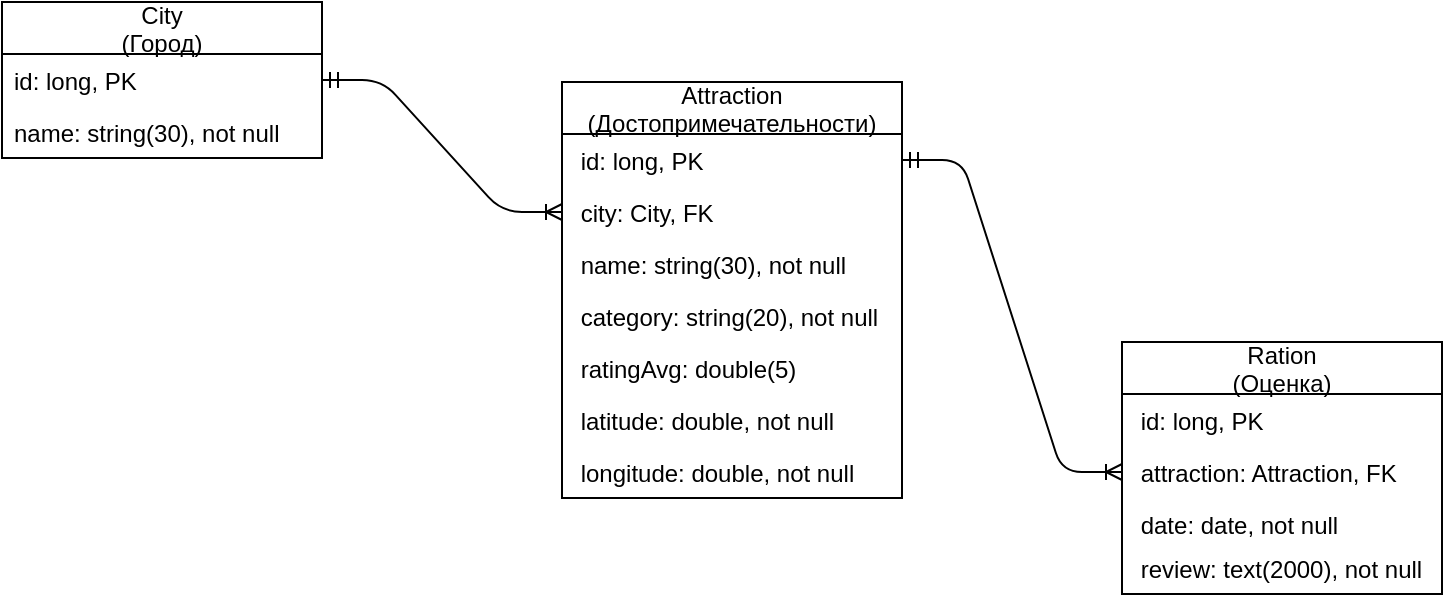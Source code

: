 <mxfile version="15.1.4" type="device"><diagram id="J_XhsQCGnZw5pFInhN8Y" name="Страница 1"><mxGraphModel dx="997" dy="588" grid="1" gridSize="10" guides="1" tooltips="1" connect="1" arrows="1" fold="1" page="1" pageScale="1" pageWidth="827" pageHeight="1169" math="0" shadow="0"><root><mxCell id="0"/><mxCell id="1" parent="0"/><mxCell id="L6846d-J9MXVt16xGF3g-19" value="Attraction&#10;(Достопримечательности)" style="swimlane;fontStyle=0;childLayout=stackLayout;horizontal=1;startSize=26;fillColor=none;horizontalStack=0;resizeParent=1;resizeParentMax=0;resizeLast=0;collapsible=1;marginBottom=0;" vertex="1" parent="1"><mxGeometry x="310" y="180" width="170" height="208" as="geometry"/></mxCell><mxCell id="L6846d-J9MXVt16xGF3g-20" value=" id: long, PK" style="text;strokeColor=none;fillColor=none;align=left;verticalAlign=top;spacingLeft=4;spacingRight=4;overflow=hidden;rotatable=0;points=[[0,0.5],[1,0.5]];portConstraint=eastwest;" vertex="1" parent="L6846d-J9MXVt16xGF3g-19"><mxGeometry y="26" width="170" height="26" as="geometry"/></mxCell><mxCell id="L6846d-J9MXVt16xGF3g-21" value=" city: City, FK" style="text;strokeColor=none;fillColor=none;align=left;verticalAlign=top;spacingLeft=4;spacingRight=4;overflow=hidden;rotatable=0;points=[[0,0.5],[1,0.5]];portConstraint=eastwest;" vertex="1" parent="L6846d-J9MXVt16xGF3g-19"><mxGeometry y="52" width="170" height="26" as="geometry"/></mxCell><mxCell id="L6846d-J9MXVt16xGF3g-23" value=" name: string(30), not null " style="text;strokeColor=none;fillColor=none;align=left;verticalAlign=top;spacingLeft=4;spacingRight=4;overflow=hidden;rotatable=0;points=[[0,0.5],[1,0.5]];portConstraint=eastwest;" vertex="1" parent="L6846d-J9MXVt16xGF3g-19"><mxGeometry y="78" width="170" height="26" as="geometry"/></mxCell><mxCell id="L6846d-J9MXVt16xGF3g-22" value=" category: string(20), not null" style="text;strokeColor=none;fillColor=none;align=left;verticalAlign=top;spacingLeft=4;spacingRight=4;overflow=hidden;rotatable=0;points=[[0,0.5],[1,0.5]];portConstraint=eastwest;" vertex="1" parent="L6846d-J9MXVt16xGF3g-19"><mxGeometry y="104" width="170" height="26" as="geometry"/></mxCell><mxCell id="L6846d-J9MXVt16xGF3g-27" value=" ratingAvg: double(5)" style="text;strokeColor=none;fillColor=none;align=left;verticalAlign=top;spacingLeft=4;spacingRight=4;overflow=hidden;rotatable=0;points=[[0,0.5],[1,0.5]];portConstraint=eastwest;" vertex="1" parent="L6846d-J9MXVt16xGF3g-19"><mxGeometry y="130" width="170" height="26" as="geometry"/></mxCell><mxCell id="L6846d-J9MXVt16xGF3g-28" value=" latitude: double, not null" style="text;strokeColor=none;fillColor=none;align=left;verticalAlign=top;spacingLeft=4;spacingRight=4;overflow=hidden;rotatable=0;points=[[0,0.5],[1,0.5]];portConstraint=eastwest;" vertex="1" parent="L6846d-J9MXVt16xGF3g-19"><mxGeometry y="156" width="170" height="26" as="geometry"/></mxCell><mxCell id="L6846d-J9MXVt16xGF3g-24" value=" longitude: double, not null" style="text;strokeColor=none;fillColor=none;align=left;verticalAlign=top;spacingLeft=4;spacingRight=4;overflow=hidden;rotatable=0;points=[[0,0.5],[1,0.5]];portConstraint=eastwest;" vertex="1" parent="L6846d-J9MXVt16xGF3g-19"><mxGeometry y="182" width="170" height="26" as="geometry"/></mxCell><mxCell id="L6846d-J9MXVt16xGF3g-29" value="Ration&#10;(Оценка)" style="swimlane;fontStyle=0;childLayout=stackLayout;horizontal=1;startSize=26;fillColor=none;horizontalStack=0;resizeParent=1;resizeParentMax=0;resizeLast=0;collapsible=1;marginBottom=0;" vertex="1" parent="1"><mxGeometry x="590" y="310" width="160" height="126" as="geometry"/></mxCell><mxCell id="L6846d-J9MXVt16xGF3g-30" value=" id: long, PK" style="text;strokeColor=none;fillColor=none;align=left;verticalAlign=top;spacingLeft=4;spacingRight=4;overflow=hidden;rotatable=0;points=[[0,0.5],[1,0.5]];portConstraint=eastwest;" vertex="1" parent="L6846d-J9MXVt16xGF3g-29"><mxGeometry y="26" width="160" height="26" as="geometry"/></mxCell><mxCell id="L6846d-J9MXVt16xGF3g-31" value=" attraction: Attraction, FK" style="text;strokeColor=none;fillColor=none;align=left;verticalAlign=top;spacingLeft=4;spacingRight=4;overflow=hidden;rotatable=0;points=[[0,0.5],[1,0.5]];portConstraint=eastwest;" vertex="1" parent="L6846d-J9MXVt16xGF3g-29"><mxGeometry y="52" width="160" height="26" as="geometry"/></mxCell><mxCell id="L6846d-J9MXVt16xGF3g-33" value=" date: date, not null" style="text;strokeColor=none;fillColor=none;align=left;verticalAlign=top;spacingLeft=4;spacingRight=4;overflow=hidden;rotatable=0;points=[[0,0.5],[1,0.5]];portConstraint=eastwest;" vertex="1" parent="L6846d-J9MXVt16xGF3g-29"><mxGeometry y="78" width="160" height="22" as="geometry"/></mxCell><mxCell id="L6846d-J9MXVt16xGF3g-32" value=" review: text(2000), not null" style="text;strokeColor=none;fillColor=none;align=left;verticalAlign=top;spacingLeft=4;spacingRight=4;overflow=hidden;rotatable=0;points=[[0,0.5],[1,0.5]];portConstraint=eastwest;" vertex="1" parent="L6846d-J9MXVt16xGF3g-29"><mxGeometry y="100" width="160" height="26" as="geometry"/></mxCell><mxCell id="L6846d-J9MXVt16xGF3g-34" value="City&#10;(Город)" style="swimlane;fontStyle=0;childLayout=stackLayout;horizontal=1;startSize=26;fillColor=none;horizontalStack=0;resizeParent=1;resizeParentMax=0;resizeLast=0;collapsible=1;marginBottom=0;" vertex="1" parent="1"><mxGeometry x="30" y="140" width="160" height="78" as="geometry"/></mxCell><mxCell id="L6846d-J9MXVt16xGF3g-35" value="id: long, PK" style="text;strokeColor=none;fillColor=none;align=left;verticalAlign=top;spacingLeft=4;spacingRight=4;overflow=hidden;rotatable=0;points=[[0,0.5],[1,0.5]];portConstraint=eastwest;" vertex="1" parent="L6846d-J9MXVt16xGF3g-34"><mxGeometry y="26" width="160" height="26" as="geometry"/></mxCell><mxCell id="L6846d-J9MXVt16xGF3g-36" value="name: string(30), not null" style="text;strokeColor=none;fillColor=none;align=left;verticalAlign=top;spacingLeft=4;spacingRight=4;overflow=hidden;rotatable=0;points=[[0,0.5],[1,0.5]];portConstraint=eastwest;" vertex="1" parent="L6846d-J9MXVt16xGF3g-34"><mxGeometry y="52" width="160" height="26" as="geometry"/></mxCell><mxCell id="L6846d-J9MXVt16xGF3g-42" value="" style="edgeStyle=entityRelationEdgeStyle;fontSize=12;html=1;endArrow=ERoneToMany;startArrow=ERmandOne;exitX=1;exitY=0.5;exitDx=0;exitDy=0;entryX=0;entryY=0.5;entryDx=0;entryDy=0;" edge="1" parent="1" source="L6846d-J9MXVt16xGF3g-20" target="L6846d-J9MXVt16xGF3g-31"><mxGeometry width="100" height="100" relative="1" as="geometry"><mxPoint x="580" y="310" as="sourcePoint"/><mxPoint x="680" y="210" as="targetPoint"/></mxGeometry></mxCell><mxCell id="L6846d-J9MXVt16xGF3g-43" value="" style="edgeStyle=entityRelationEdgeStyle;fontSize=12;html=1;endArrow=ERoneToMany;startArrow=ERmandOne;exitX=1;exitY=0.5;exitDx=0;exitDy=0;entryX=0;entryY=0.5;entryDx=0;entryDy=0;" edge="1" parent="1" source="L6846d-J9MXVt16xGF3g-35" target="L6846d-J9MXVt16xGF3g-21"><mxGeometry width="100" height="100" relative="1" as="geometry"><mxPoint x="240" y="150" as="sourcePoint"/><mxPoint x="290" y="120" as="targetPoint"/></mxGeometry></mxCell></root></mxGraphModel></diagram></mxfile>